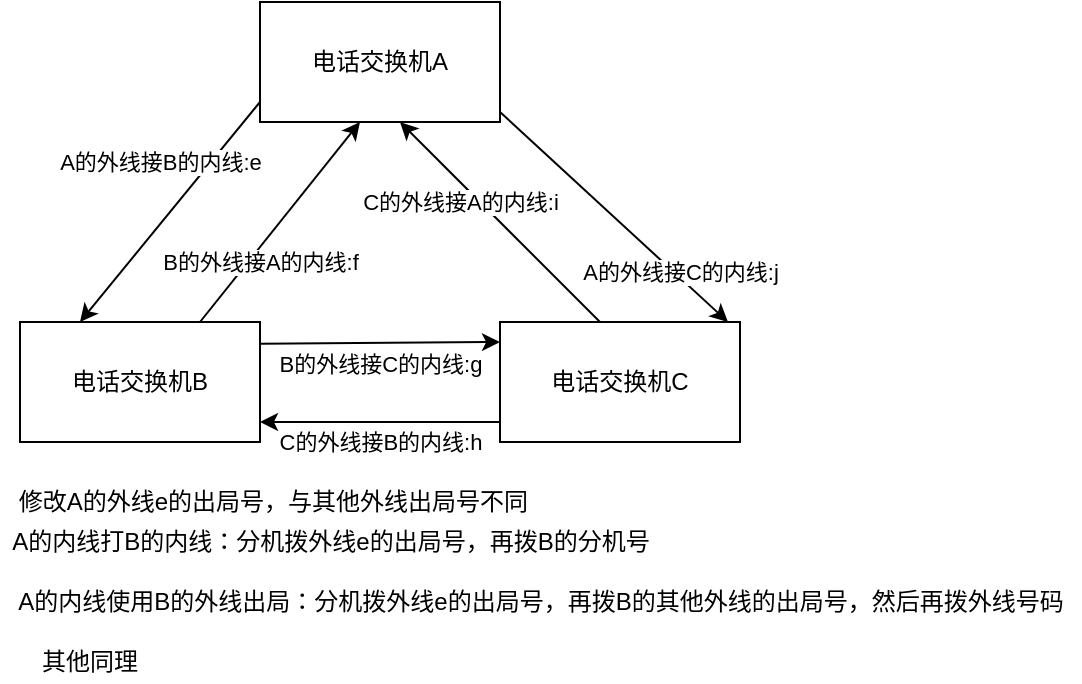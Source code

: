 <mxfile version="14.6.1" type="github">
  <diagram id="cvxg9Lm-vUqtapsxcO72" name="第 1 页">
    <mxGraphModel dx="813" dy="454" grid="1" gridSize="10" guides="1" tooltips="1" connect="1" arrows="1" fold="1" page="1" pageScale="1" pageWidth="827" pageHeight="1169" math="0" shadow="0">
      <root>
        <mxCell id="0" />
        <mxCell id="1" parent="0" />
        <mxCell id="KngwLaqn_i5Z9b0yXkX_-2" value="电话交换机B" style="whiteSpace=wrap;html=1;" vertex="1" parent="1">
          <mxGeometry x="210" y="350" width="120" height="60" as="geometry" />
        </mxCell>
        <mxCell id="KngwLaqn_i5Z9b0yXkX_-3" value="电话交换机A" style="whiteSpace=wrap;html=1;" vertex="1" parent="1">
          <mxGeometry x="330" y="190" width="120" height="60" as="geometry" />
        </mxCell>
        <mxCell id="KngwLaqn_i5Z9b0yXkX_-4" value="电话交换机C" style="whiteSpace=wrap;html=1;" vertex="1" parent="1">
          <mxGeometry x="450" y="350" width="120" height="60" as="geometry" />
        </mxCell>
        <mxCell id="KngwLaqn_i5Z9b0yXkX_-20" value="" style="endArrow=classic;html=1;entryX=0.25;entryY=0;entryDx=0;entryDy=0;" edge="1" parent="1" target="KngwLaqn_i5Z9b0yXkX_-2">
          <mxGeometry relative="1" as="geometry">
            <mxPoint x="330" y="240" as="sourcePoint" />
            <mxPoint x="190" y="350" as="targetPoint" />
          </mxGeometry>
        </mxCell>
        <mxCell id="KngwLaqn_i5Z9b0yXkX_-21" value="A的外线接B的内线:e" style="edgeLabel;resizable=0;html=1;align=center;verticalAlign=middle;rotation=0;fontStyle=0;" connectable="0" vertex="1" parent="KngwLaqn_i5Z9b0yXkX_-20">
          <mxGeometry relative="1" as="geometry">
            <mxPoint x="-5" y="-25" as="offset" />
          </mxGeometry>
        </mxCell>
        <mxCell id="KngwLaqn_i5Z9b0yXkX_-22" value="" style="endArrow=classic;html=1;" edge="1" parent="1">
          <mxGeometry relative="1" as="geometry">
            <mxPoint x="300" y="350" as="sourcePoint" />
            <mxPoint x="380" y="250" as="targetPoint" />
          </mxGeometry>
        </mxCell>
        <mxCell id="KngwLaqn_i5Z9b0yXkX_-23" value="B的外线接A的内线:f" style="edgeLabel;resizable=0;html=1;align=center;verticalAlign=middle;" connectable="0" vertex="1" parent="KngwLaqn_i5Z9b0yXkX_-22">
          <mxGeometry relative="1" as="geometry">
            <mxPoint x="-10" y="20" as="offset" />
          </mxGeometry>
        </mxCell>
        <mxCell id="KngwLaqn_i5Z9b0yXkX_-27" value="" style="endArrow=classic;html=1;" edge="1" parent="1">
          <mxGeometry relative="1" as="geometry">
            <mxPoint x="450" y="245" as="sourcePoint" />
            <mxPoint x="564" y="350" as="targetPoint" />
          </mxGeometry>
        </mxCell>
        <mxCell id="KngwLaqn_i5Z9b0yXkX_-28" value="A的外线接C的内线:j" style="edgeLabel;resizable=0;html=1;align=center;verticalAlign=middle;" connectable="0" vertex="1" parent="KngwLaqn_i5Z9b0yXkX_-27">
          <mxGeometry relative="1" as="geometry">
            <mxPoint x="33" y="27" as="offset" />
          </mxGeometry>
        </mxCell>
        <mxCell id="KngwLaqn_i5Z9b0yXkX_-29" value="" style="endArrow=classic;html=1;" edge="1" parent="1">
          <mxGeometry relative="1" as="geometry">
            <mxPoint x="500" y="350" as="sourcePoint" />
            <mxPoint x="400" y="250" as="targetPoint" />
          </mxGeometry>
        </mxCell>
        <mxCell id="KngwLaqn_i5Z9b0yXkX_-30" value="C的外线接A的内线:i" style="edgeLabel;resizable=0;html=1;align=center;verticalAlign=middle;" connectable="0" vertex="1" parent="KngwLaqn_i5Z9b0yXkX_-29">
          <mxGeometry relative="1" as="geometry">
            <mxPoint x="-20" y="-10" as="offset" />
          </mxGeometry>
        </mxCell>
        <mxCell id="KngwLaqn_i5Z9b0yXkX_-33" value="" style="endArrow=classic;html=1;exitX=0.999;exitY=0.181;exitDx=0;exitDy=0;exitPerimeter=0;" edge="1" parent="1" source="KngwLaqn_i5Z9b0yXkX_-2">
          <mxGeometry relative="1" as="geometry">
            <mxPoint x="350" y="360" as="sourcePoint" />
            <mxPoint x="450" y="360" as="targetPoint" />
          </mxGeometry>
        </mxCell>
        <mxCell id="KngwLaqn_i5Z9b0yXkX_-34" value="B的外线接C的内线:g" style="edgeLabel;resizable=0;html=1;align=center;verticalAlign=middle;" connectable="0" vertex="1" parent="KngwLaqn_i5Z9b0yXkX_-33">
          <mxGeometry relative="1" as="geometry">
            <mxPoint y="10" as="offset" />
          </mxGeometry>
        </mxCell>
        <mxCell id="KngwLaqn_i5Z9b0yXkX_-35" value="" style="endArrow=classic;html=1;entryX=1;entryY=0.833;entryDx=0;entryDy=0;entryPerimeter=0;" edge="1" parent="1" target="KngwLaqn_i5Z9b0yXkX_-2">
          <mxGeometry relative="1" as="geometry">
            <mxPoint x="450" y="400" as="sourcePoint" />
            <mxPoint x="340" y="400" as="targetPoint" />
          </mxGeometry>
        </mxCell>
        <mxCell id="KngwLaqn_i5Z9b0yXkX_-36" value="C的外线接B的内线:h" style="edgeLabel;resizable=0;html=1;align=center;verticalAlign=middle;" connectable="0" vertex="1" parent="KngwLaqn_i5Z9b0yXkX_-35">
          <mxGeometry relative="1" as="geometry">
            <mxPoint y="10" as="offset" />
          </mxGeometry>
        </mxCell>
        <mxCell id="KngwLaqn_i5Z9b0yXkX_-37" value="A的内线打B的内线：分机拨外线e的出局号，再拨B的分机号" style="text;html=1;align=center;verticalAlign=middle;resizable=0;points=[];autosize=1;strokeColor=none;" vertex="1" parent="1">
          <mxGeometry x="200" y="450" width="330" height="20" as="geometry" />
        </mxCell>
        <mxCell id="KngwLaqn_i5Z9b0yXkX_-38" value="A的内线使用B的外线出局：分机拨外线e的出局号，再拨B的其他外线的出局号，然后再拨外线号码" style="text;html=1;align=center;verticalAlign=middle;resizable=0;points=[];autosize=1;strokeColor=none;" vertex="1" parent="1">
          <mxGeometry x="200" y="480" width="540" height="20" as="geometry" />
        </mxCell>
        <mxCell id="KngwLaqn_i5Z9b0yXkX_-40" value="其他同理" style="text;html=1;strokeColor=none;fillColor=none;align=center;verticalAlign=middle;whiteSpace=wrap;rounded=0;sketch=0;" vertex="1" parent="1">
          <mxGeometry x="200" y="510" width="90" height="20" as="geometry" />
        </mxCell>
        <mxCell id="KngwLaqn_i5Z9b0yXkX_-41" value="&amp;nbsp;修改A的外线e的出局号，与其他外线出局号不同" style="text;html=1;strokeColor=none;fillColor=none;align=center;verticalAlign=middle;whiteSpace=wrap;rounded=0;sketch=0;" vertex="1" parent="1">
          <mxGeometry x="200" y="430" width="270" height="20" as="geometry" />
        </mxCell>
      </root>
    </mxGraphModel>
  </diagram>
</mxfile>
